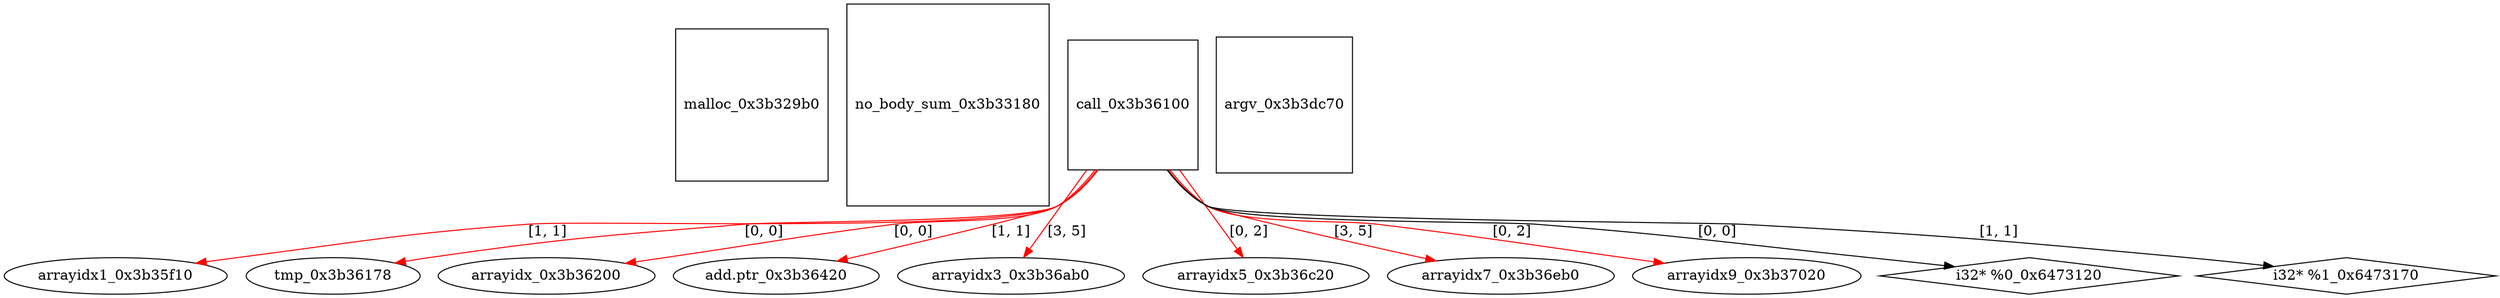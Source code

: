 digraph grafico {
"malloc_0x3b329b0" [shape=square];
"no_body_sum_0x3b33180" [shape=square];
"arrayidx1_0x3b35f10" [shape=ellipse];
"call_0x3b36100" -> "arrayidx1_0x3b35f10" [label="[1, 1]",color=red];
"call_0x3b36100" [shape=square];
"tmp_0x3b36178" [shape=ellipse];
"call_0x3b36100" -> "tmp_0x3b36178" [label="[0, 0]",color=red];
"arrayidx_0x3b36200" [shape=ellipse];
"call_0x3b36100" -> "arrayidx_0x3b36200" [label="[0, 0]",color=red];
"add.ptr_0x3b36420" [shape=ellipse];
"call_0x3b36100" -> "add.ptr_0x3b36420" [label="[1, 1]",color=red];
"arrayidx3_0x3b36ab0" [shape=ellipse];
"call_0x3b36100" -> "arrayidx3_0x3b36ab0" [label="[3, 5]",color=red];
"arrayidx5_0x3b36c20" [shape=ellipse];
"call_0x3b36100" -> "arrayidx5_0x3b36c20" [label="[0, 2]",color=red];
"arrayidx7_0x3b36eb0" [shape=ellipse];
"call_0x3b36100" -> "arrayidx7_0x3b36eb0" [label="[3, 5]",color=red];
"arrayidx9_0x3b37020" [shape=ellipse];
"call_0x3b36100" -> "arrayidx9_0x3b37020" [label="[0, 2]",color=red];
"argv_0x3b3dc70" [shape=square];
"i32* %0_0x6473120" [shape=diamond];
"call_0x3b36100" -> "i32* %0_0x6473120" [label="[0, 0]"];
"i32* %1_0x6473170" [shape=diamond];
"call_0x3b36100" -> "i32* %1_0x6473170" [label="[1, 1]"];
}